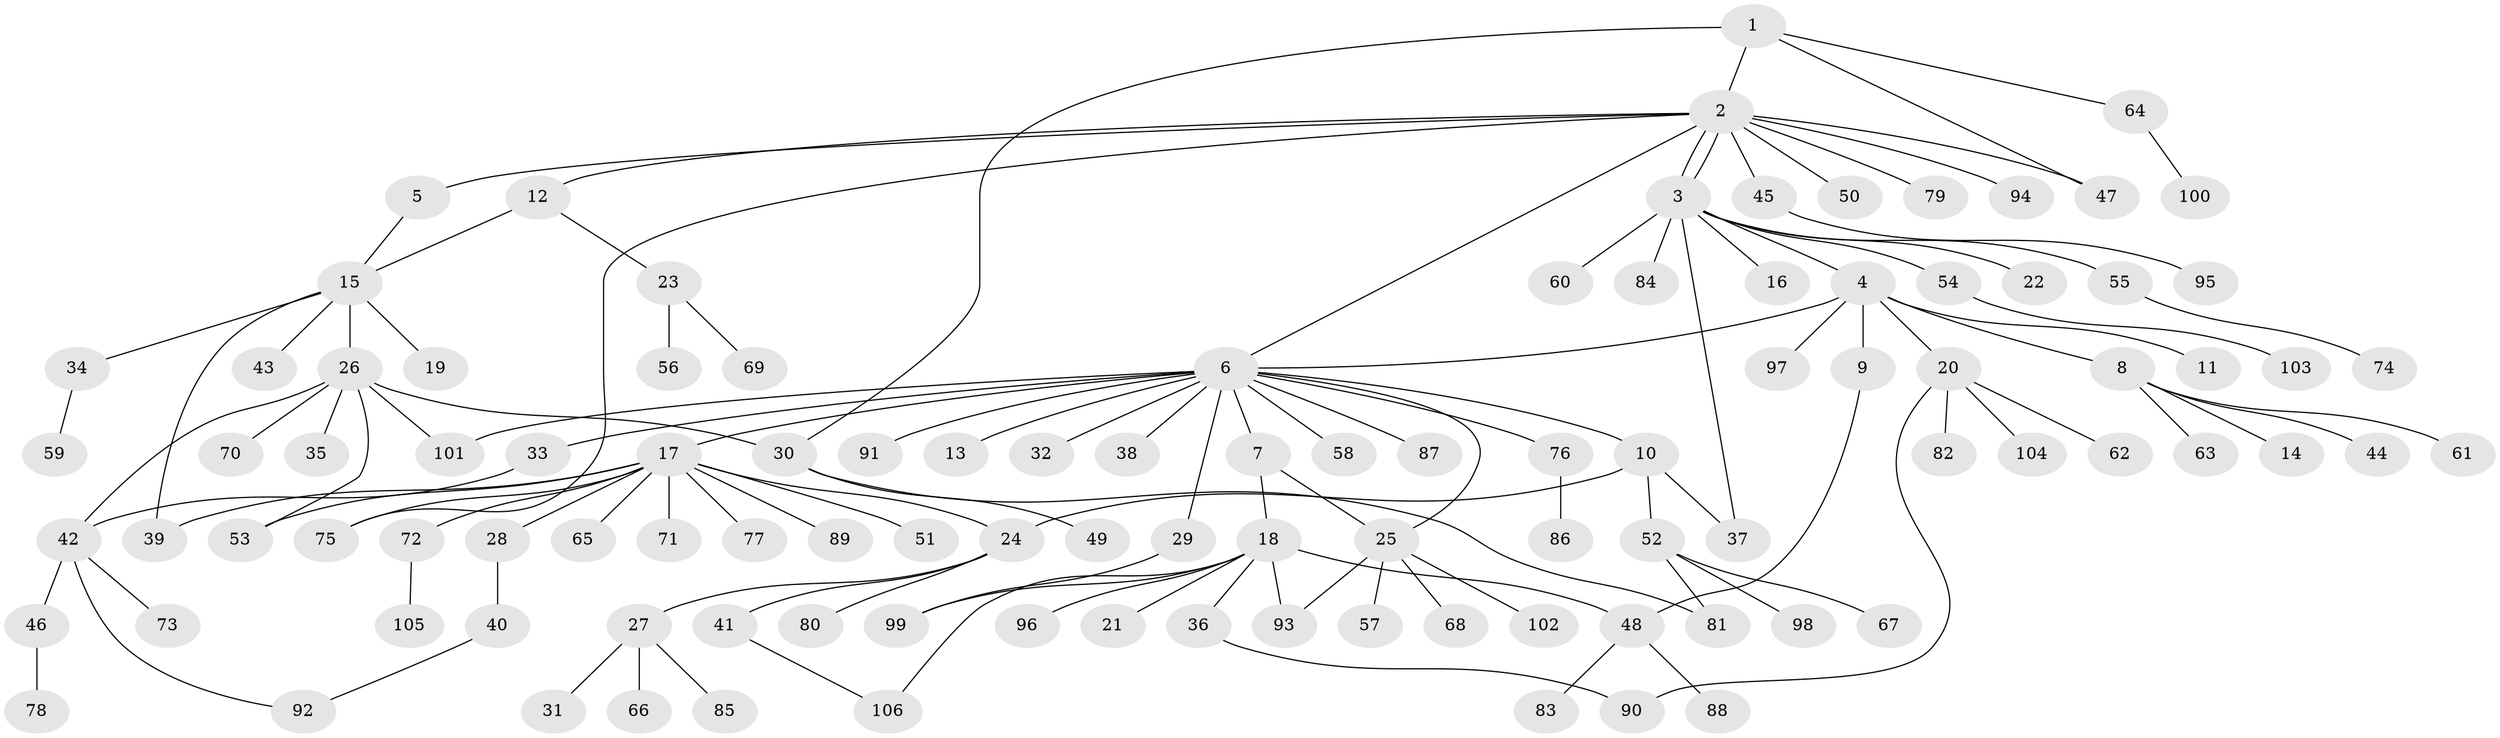 // Generated by graph-tools (version 1.1) at 2025/35/03/09/25 02:35:45]
// undirected, 106 vertices, 125 edges
graph export_dot {
graph [start="1"]
  node [color=gray90,style=filled];
  1;
  2;
  3;
  4;
  5;
  6;
  7;
  8;
  9;
  10;
  11;
  12;
  13;
  14;
  15;
  16;
  17;
  18;
  19;
  20;
  21;
  22;
  23;
  24;
  25;
  26;
  27;
  28;
  29;
  30;
  31;
  32;
  33;
  34;
  35;
  36;
  37;
  38;
  39;
  40;
  41;
  42;
  43;
  44;
  45;
  46;
  47;
  48;
  49;
  50;
  51;
  52;
  53;
  54;
  55;
  56;
  57;
  58;
  59;
  60;
  61;
  62;
  63;
  64;
  65;
  66;
  67;
  68;
  69;
  70;
  71;
  72;
  73;
  74;
  75;
  76;
  77;
  78;
  79;
  80;
  81;
  82;
  83;
  84;
  85;
  86;
  87;
  88;
  89;
  90;
  91;
  92;
  93;
  94;
  95;
  96;
  97;
  98;
  99;
  100;
  101;
  102;
  103;
  104;
  105;
  106;
  1 -- 2;
  1 -- 30;
  1 -- 47;
  1 -- 64;
  2 -- 3;
  2 -- 3;
  2 -- 5;
  2 -- 6;
  2 -- 12;
  2 -- 45;
  2 -- 47;
  2 -- 50;
  2 -- 75;
  2 -- 79;
  2 -- 94;
  3 -- 4;
  3 -- 16;
  3 -- 22;
  3 -- 37;
  3 -- 54;
  3 -- 55;
  3 -- 60;
  3 -- 84;
  4 -- 6;
  4 -- 8;
  4 -- 9;
  4 -- 11;
  4 -- 20;
  4 -- 97;
  5 -- 15;
  6 -- 7;
  6 -- 10;
  6 -- 13;
  6 -- 17;
  6 -- 25;
  6 -- 29;
  6 -- 32;
  6 -- 33;
  6 -- 38;
  6 -- 58;
  6 -- 76;
  6 -- 87;
  6 -- 91;
  6 -- 101;
  7 -- 18;
  7 -- 25;
  8 -- 14;
  8 -- 44;
  8 -- 61;
  8 -- 63;
  9 -- 48;
  10 -- 24;
  10 -- 37;
  10 -- 52;
  12 -- 15;
  12 -- 23;
  15 -- 19;
  15 -- 26;
  15 -- 34;
  15 -- 39;
  15 -- 43;
  17 -- 24;
  17 -- 28;
  17 -- 39;
  17 -- 51;
  17 -- 53;
  17 -- 65;
  17 -- 71;
  17 -- 72;
  17 -- 75;
  17 -- 77;
  17 -- 89;
  18 -- 21;
  18 -- 36;
  18 -- 48;
  18 -- 93;
  18 -- 96;
  18 -- 99;
  18 -- 106;
  20 -- 62;
  20 -- 82;
  20 -- 90;
  20 -- 104;
  23 -- 56;
  23 -- 69;
  24 -- 27;
  24 -- 41;
  24 -- 80;
  25 -- 57;
  25 -- 68;
  25 -- 93;
  25 -- 102;
  26 -- 30;
  26 -- 35;
  26 -- 42;
  26 -- 53;
  26 -- 70;
  26 -- 101;
  27 -- 31;
  27 -- 66;
  27 -- 85;
  28 -- 40;
  29 -- 99;
  30 -- 49;
  30 -- 81;
  33 -- 42;
  34 -- 59;
  36 -- 90;
  40 -- 92;
  41 -- 106;
  42 -- 46;
  42 -- 73;
  42 -- 92;
  45 -- 95;
  46 -- 78;
  48 -- 83;
  48 -- 88;
  52 -- 67;
  52 -- 81;
  52 -- 98;
  54 -- 103;
  55 -- 74;
  64 -- 100;
  72 -- 105;
  76 -- 86;
}
